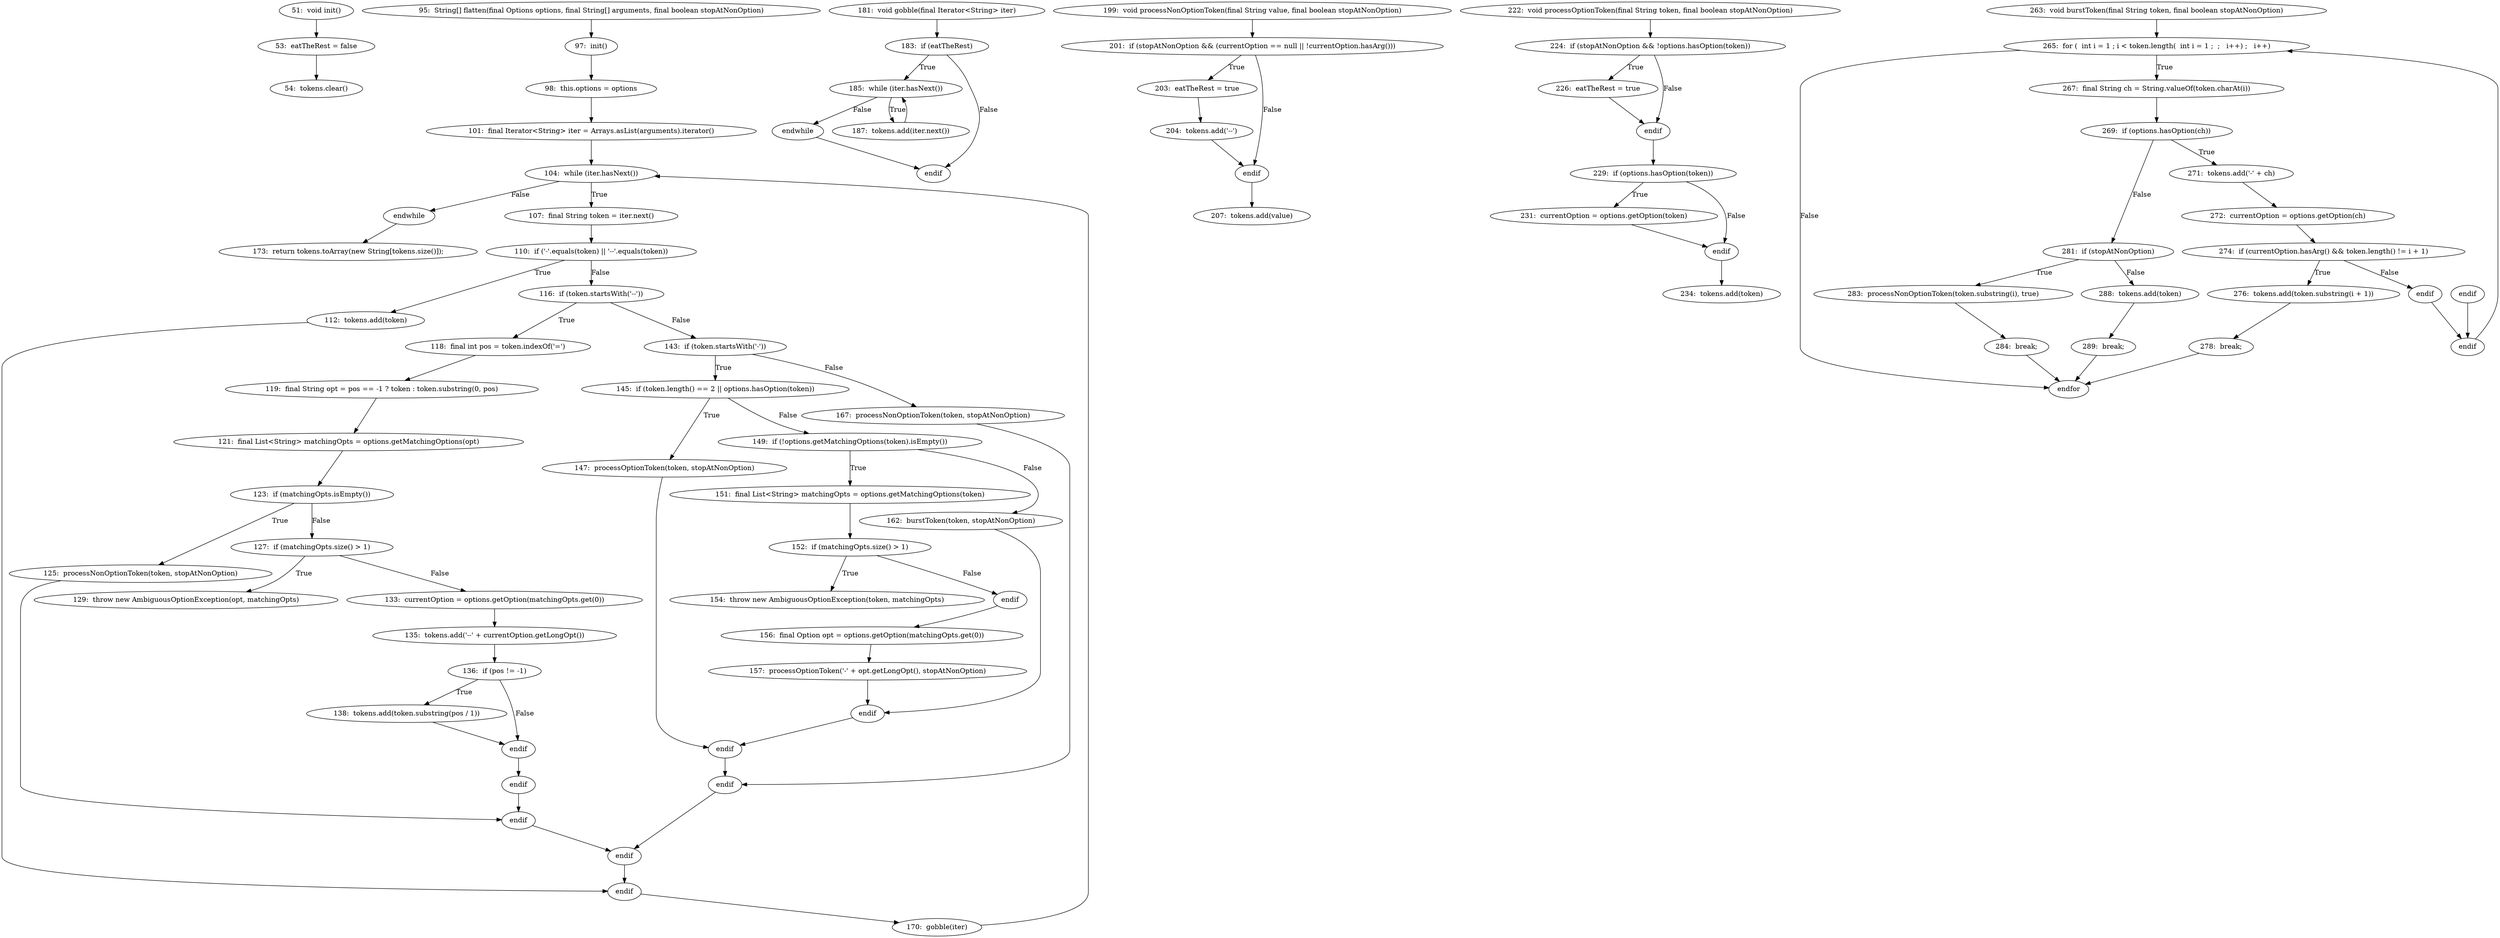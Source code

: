digraph PosixParser_CFG {
  // graph-vertices
  v1  [label="51:  void init()"];
  v2  [label="53:  eatTheRest = false"];
  v3  [label="54:  tokens.clear()"];
  v4  [label="95:  String[] flatten(final Options options, final String[] arguments, final boolean stopAtNonOption)"];
  v5  [label="97:  init()"];
  v6  [label="98:  this.options = options"];
  v7  [label="101:  final Iterator<String> iter = Arrays.asList(arguments).iterator()"];
  v8  [label="104:  while (iter.hasNext())"];
  v9  [label="endwhile"];
  v10  [label="107:  final String token = iter.next()"];
  v11  [label="110:  if ('-'.equals(token) || '--'.equals(token))"];
  v12  [label="112:  tokens.add(token)"];
  v13  [label="endif"];
  v14  [label="116:  if (token.startsWith('--'))"];
  v15  [label="118:  final int pos = token.indexOf('=')"];
  v16  [label="119:  final String opt = pos == -1 ? token : token.substring(0, pos)"];
  v17  [label="121:  final List<String> matchingOpts = options.getMatchingOptions(opt)"];
  v18  [label="123:  if (matchingOpts.isEmpty())"];
  v19  [label="125:  processNonOptionToken(token, stopAtNonOption)"];
  v20  [label="endif"];
  v21  [label="127:  if (matchingOpts.size() > 1)"];
  v22  [label="129:  throw new AmbiguousOptionException(opt, matchingOpts)"];
  v23  [label="endif"];
  v24  [label="133:  currentOption = options.getOption(matchingOpts.get(0))"];
  v25  [label="135:  tokens.add('--' + currentOption.getLongOpt())"];
  v26  [label="136:  if (pos != -1)"];
  v27  [label="138:  tokens.add(token.substring(pos / 1))"];
  v28  [label="endif"];
  v29  [label="endif"];
  v30  [label="143:  if (token.startsWith('-'))"];
  v31  [label="145:  if (token.length() == 2 || options.hasOption(token))"];
  v32  [label="147:  processOptionToken(token, stopAtNonOption)"];
  v33  [label="endif"];
  v34  [label="149:  if (!options.getMatchingOptions(token).isEmpty())"];
  v35  [label="151:  final List<String> matchingOpts = options.getMatchingOptions(token)"];
  v36  [label="152:  if (matchingOpts.size() > 1)"];
  v37  [label="154:  throw new AmbiguousOptionException(token, matchingOpts)"];
  v38  [label="endif"];
  v39  [label="156:  final Option opt = options.getOption(matchingOpts.get(0))"];
  v40  [label="157:  processOptionToken('-' + opt.getLongOpt(), stopAtNonOption)"];
  v41  [label="endif"];
  v42  [label="162:  burstToken(token, stopAtNonOption)"];
  v43  [label="endif"];
  v44  [label="167:  processNonOptionToken(token, stopAtNonOption)"];
  v45  [label="170:  gobble(iter)"];
  v46  [label="173:  return tokens.toArray(new String[tokens.size()]);"];
  v47  [label="181:  void gobble(final Iterator<String> iter)"];
  v48  [label="183:  if (eatTheRest)"];
  v49  [label="185:  while (iter.hasNext())"];
  v50  [label="endwhile"];
  v51  [label="187:  tokens.add(iter.next())"];
  v52  [label="endif"];
  v53  [label="199:  void processNonOptionToken(final String value, final boolean stopAtNonOption)"];
  v54  [label="201:  if (stopAtNonOption && (currentOption == null || !currentOption.hasArg()))"];
  v55  [label="203:  eatTheRest = true"];
  v56  [label="204:  tokens.add('--')"];
  v57  [label="endif"];
  v58  [label="207:  tokens.add(value)"];
  v59  [label="222:  void processOptionToken(final String token, final boolean stopAtNonOption)"];
  v60  [label="224:  if (stopAtNonOption && !options.hasOption(token))"];
  v61  [label="226:  eatTheRest = true"];
  v62  [label="endif"];
  v63  [label="229:  if (options.hasOption(token))"];
  v64  [label="231:  currentOption = options.getOption(token)"];
  v65  [label="endif"];
  v66  [label="234:  tokens.add(token)"];
  v67  [label="263:  void burstToken(final String token, final boolean stopAtNonOption)"];
  v68  [label="265:  for (  int i = 1 ; i < token.length(  int i = 1 ;  ;   i++) ;   i++)"];
  v71  [label="endfor"];
  v72  [label="267:  final String ch = String.valueOf(token.charAt(i))"];
  v73  [label="269:  if (options.hasOption(ch))"];
  v74  [label="271:  tokens.add('-' + ch)"];
  v75  [label="272:  currentOption = options.getOption(ch)"];
  v76  [label="274:  if (currentOption.hasArg() && token.length() != i + 1)"];
  v77  [label="276:  tokens.add(token.substring(i + 1))"];
  v78  [label="278:  break;"];
  v79  [label="endif"];
  v80  [label="endif"];
  v81  [label="281:  if (stopAtNonOption)"];
  v82  [label="283:  processNonOptionToken(token.substring(i), true)"];
  v83  [label="284:  break;"];
  v84  [label="endif"];
  v85  [label="288:  tokens.add(token)"];
  v86  [label="289:  break;"];
  // graph-edges
  v1 -> v2;
  v2 -> v3;
  v4 -> v5;
  v5 -> v6;
  v6 -> v7;
  v7 -> v8;
  v8 -> v9  [label="False"];
  v8 -> v10  [label="True"];
  v10 -> v11;
  v11 -> v12  [label="True"];
  v12 -> v13;
  v11 -> v14  [label="False"];
  v14 -> v15  [label="True"];
  v15 -> v16;
  v16 -> v17;
  v17 -> v18;
  v18 -> v19  [label="True"];
  v19 -> v20;
  v18 -> v21  [label="False"];
  v21 -> v22  [label="True"];
  v21 -> v24  [label="False"];
  v24 -> v25;
  v25 -> v26;
  v26 -> v27  [label="True"];
  v27 -> v28;
  v26 -> v28  [label="False"];
  v28 -> v23;
  v23 -> v20;
  v20 -> v29;
  v14 -> v30  [label="False"];
  v30 -> v31  [label="True"];
  v31 -> v32  [label="True"];
  v32 -> v33;
  v31 -> v34  [label="False"];
  v34 -> v35  [label="True"];
  v35 -> v36;
  v36 -> v37  [label="True"];
  v36 -> v38  [label="False"];
  v38 -> v39;
  v39 -> v40;
  v40 -> v41;
  v34 -> v42  [label="False"];
  v42 -> v41;
  v41 -> v33;
  v33 -> v43;
  v30 -> v44  [label="False"];
  v44 -> v43;
  v43 -> v29;
  v29 -> v13;
  v13 -> v45;
  v45 -> v8;
  v9 -> v46;
  v47 -> v48;
  v48 -> v49  [label="True"];
  v49 -> v50  [label="False"];
  v49 -> v51  [label="True"];
  v51 -> v49;
  v50 -> v52;
  v48 -> v52  [label="False"];
  v53 -> v54;
  v54 -> v55  [label="True"];
  v55 -> v56;
  v56 -> v57;
  v54 -> v57  [label="False"];
  v57 -> v58;
  v59 -> v60;
  v60 -> v61  [label="True"];
  v61 -> v62;
  v60 -> v62  [label="False"];
  v62 -> v63;
  v63 -> v64  [label="True"];
  v64 -> v65;
  v63 -> v65  [label="False"];
  v65 -> v66;
  v67 -> v68;
  v68 -> v71  [label="False"];
  v68 -> v72  [label="True"];
  v72 -> v73;
  v73 -> v74  [label="True"];
  v74 -> v75;
  v75 -> v76;
  v76 -> v77  [label="True"];
  v77 -> v78;
  v78 -> v71;
  v76 -> v79  [label="False"];
  v79 -> v80;
  v73 -> v81  [label="False"];
  v81 -> v82  [label="True"];
  v82 -> v83;
  v83 -> v71;
  v81 -> v85  [label="False"];
  v85 -> v86;
  v86 -> v71;
  v84 -> v80;
  v80 -> v68;
  // end-of-graph
}
